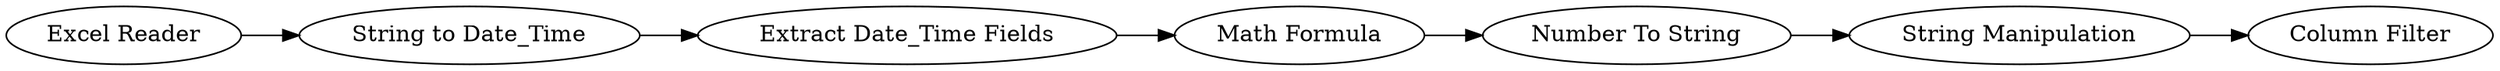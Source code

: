 digraph {
	3 -> 10
	49 -> 50
	48 -> 49
	10 -> 47
	47 -> 48
	1 -> 3
	48 [label="Number To String"]
	50 [label="Column Filter"]
	1 [label="Excel Reader"]
	49 [label="String Manipulation"]
	47 [label="Math Formula"]
	3 [label="String to Date_Time"]
	10 [label="Extract Date_Time Fields"]
	rankdir=LR
}
